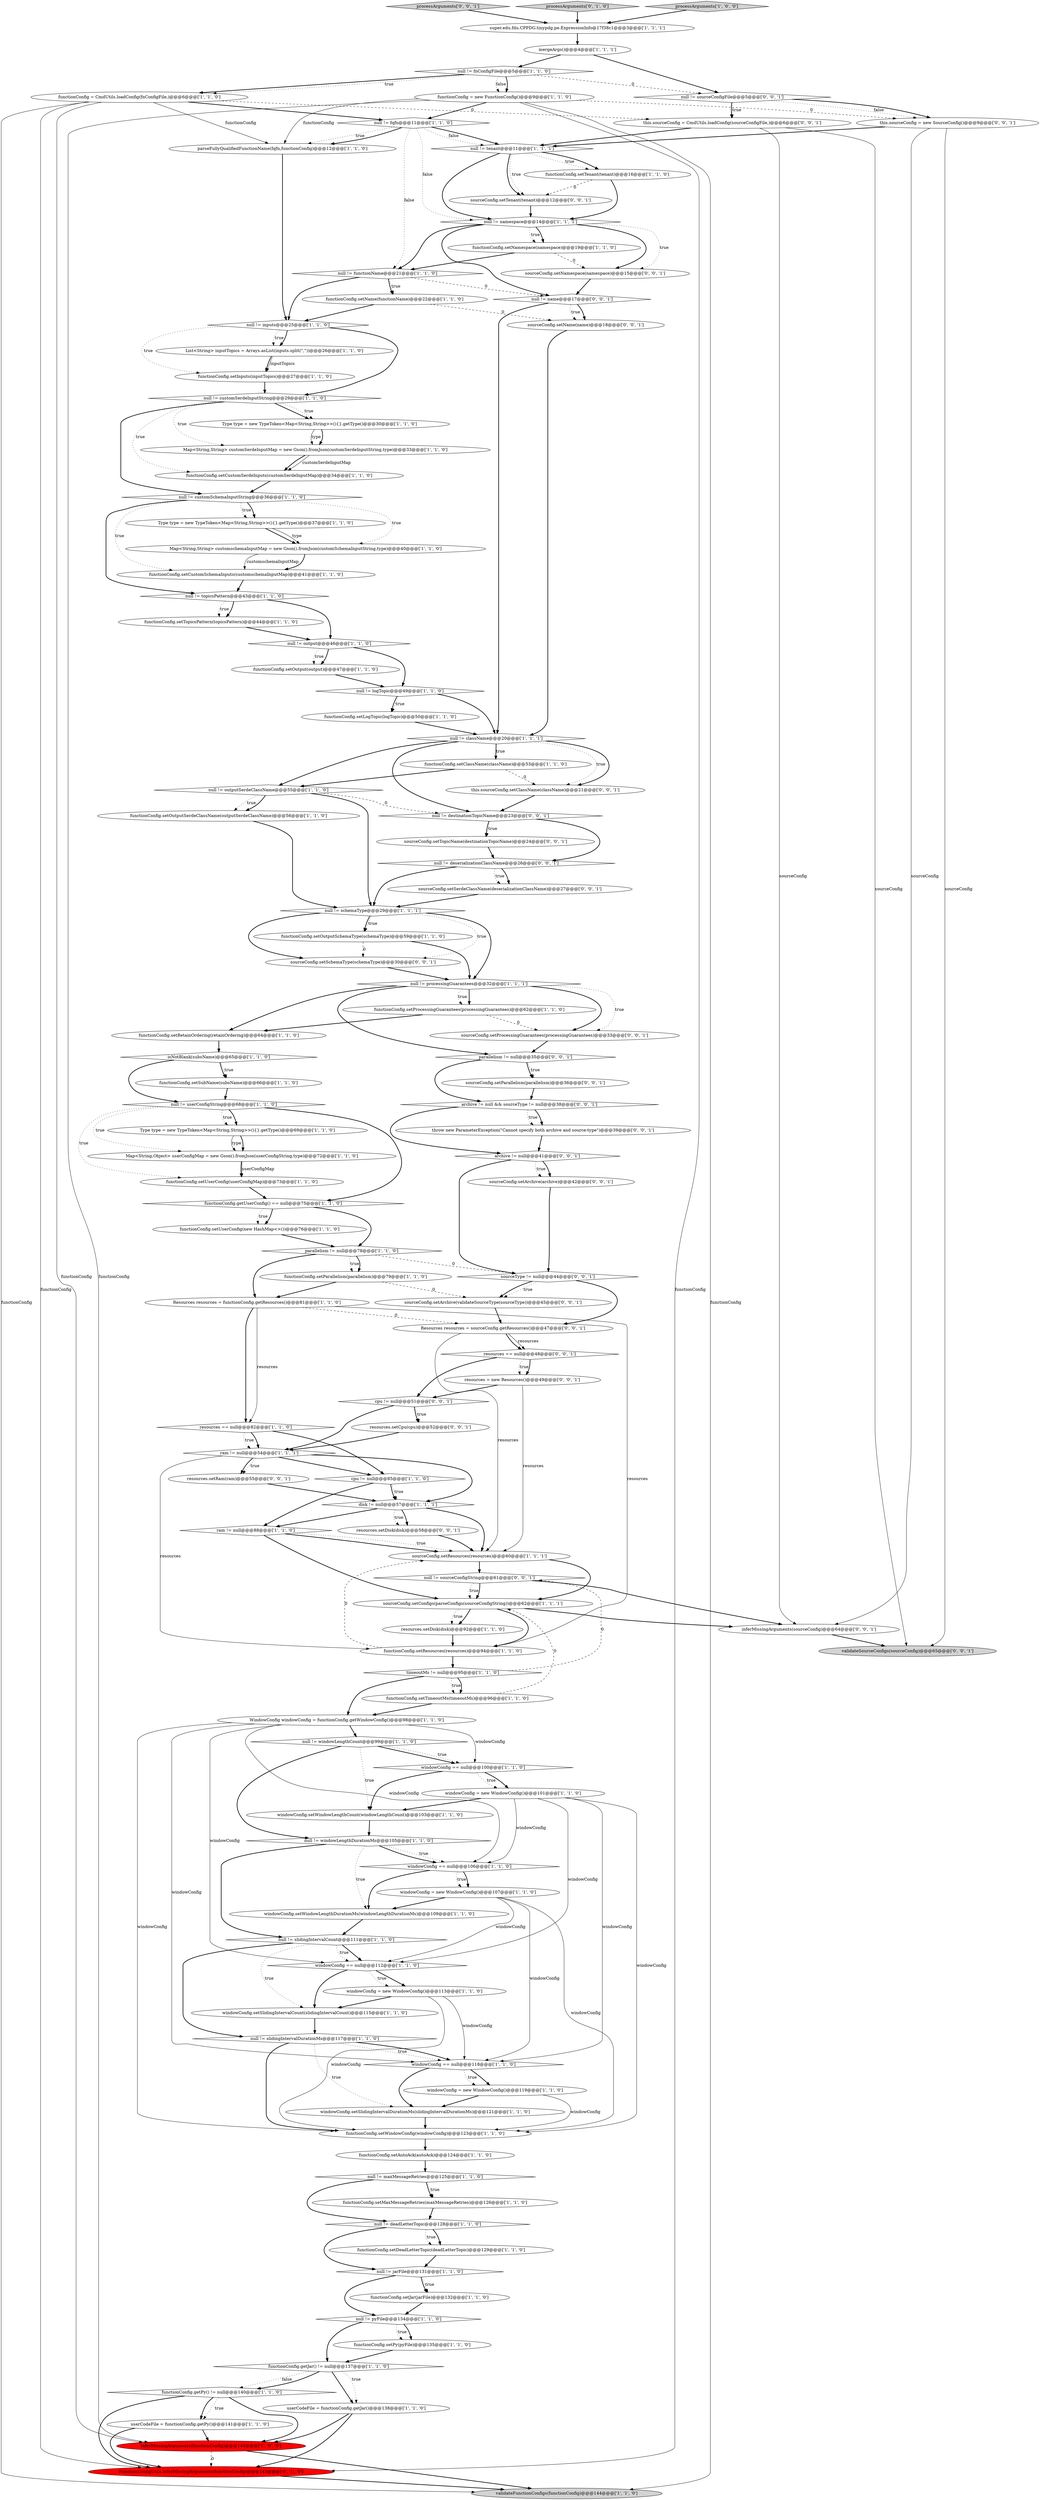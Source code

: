 digraph {
56 [style = filled, label = "functionConfig.setUserConfig(new HashMap<>())@@@76@@@['1', '1', '0']", fillcolor = white, shape = ellipse image = "AAA0AAABBB1BBB"];
24 [style = filled, label = "null != logTopic@@@49@@@['1', '1', '0']", fillcolor = white, shape = diamond image = "AAA0AAABBB1BBB"];
84 [style = filled, label = "functionConfig.setRetainOrdering(retainOrdering)@@@64@@@['1', '1', '0']", fillcolor = white, shape = ellipse image = "AAA0AAABBB1BBB"];
126 [style = filled, label = "sourceConfig.setName(name)@@@18@@@['0', '0', '1']", fillcolor = white, shape = ellipse image = "AAA0AAABBB3BBB"];
90 [style = filled, label = "functionConfig.setAutoAck(autoAck)@@@124@@@['1', '1', '0']", fillcolor = white, shape = ellipse image = "AAA0AAABBB1BBB"];
122 [style = filled, label = "null != sourceConfigFile@@@5@@@['0', '0', '1']", fillcolor = white, shape = diamond image = "AAA0AAABBB3BBB"];
36 [style = filled, label = "windowConfig == null@@@100@@@['1', '1', '0']", fillcolor = white, shape = diamond image = "AAA0AAABBB1BBB"];
85 [style = filled, label = "WindowConfig windowConfig = functionConfig.getWindowConfig()@@@98@@@['1', '1', '0']", fillcolor = white, shape = ellipse image = "AAA0AAABBB1BBB"];
105 [style = filled, label = "resources == null@@@48@@@['0', '0', '1']", fillcolor = white, shape = diamond image = "AAA0AAABBB3BBB"];
79 [style = filled, label = "null != namespace@@@14@@@['1', '1', '1']", fillcolor = white, shape = diamond image = "AAA0AAABBB1BBB"];
123 [style = filled, label = "validateSourceConfigs(sourceConfig)@@@65@@@['0', '0', '1']", fillcolor = lightgray, shape = ellipse image = "AAA0AAABBB3BBB"];
71 [style = filled, label = "windowConfig.setSlidingIntervalCount(slidingIntervalCount)@@@115@@@['1', '1', '0']", fillcolor = white, shape = ellipse image = "AAA0AAABBB1BBB"];
8 [style = filled, label = "functionConfig.setUserConfig(userConfigMap)@@@73@@@['1', '1', '0']", fillcolor = white, shape = ellipse image = "AAA0AAABBB1BBB"];
39 [style = filled, label = "userCodeFile = functionConfig.getJar()@@@138@@@['1', '1', '0']", fillcolor = white, shape = ellipse image = "AAA0AAABBB1BBB"];
103 [style = filled, label = "sourceConfig.setProcessingGuarantees(processingGuarantees)@@@33@@@['0', '0', '1']", fillcolor = white, shape = ellipse image = "AAA0AAABBB3BBB"];
73 [style = filled, label = "windowConfig.setWindowLengthCount(windowLengthCount)@@@103@@@['1', '1', '0']", fillcolor = white, shape = ellipse image = "AAA0AAABBB1BBB"];
121 [style = filled, label = "null != sourceConfigString@@@61@@@['0', '0', '1']", fillcolor = white, shape = diamond image = "AAA0AAABBB3BBB"];
30 [style = filled, label = "functionConfig.getJar() != null@@@137@@@['1', '1', '0']", fillcolor = white, shape = diamond image = "AAA0AAABBB1BBB"];
9 [style = filled, label = "null != output@@@46@@@['1', '1', '0']", fillcolor = white, shape = diamond image = "AAA0AAABBB1BBB"];
97 [style = filled, label = "processArguments['0', '0', '1']", fillcolor = lightgray, shape = diamond image = "AAA0AAABBB3BBB"];
108 [style = filled, label = "archive != null && sourceType != null@@@38@@@['0', '0', '1']", fillcolor = white, shape = diamond image = "AAA0AAABBB3BBB"];
110 [style = filled, label = "resources.setRam(ram)@@@55@@@['0', '0', '1']", fillcolor = white, shape = ellipse image = "AAA0AAABBB3BBB"];
91 [style = filled, label = "Map<String,String> customschemaInputMap = new Gson().fromJson(customSchemaInputString,type)@@@40@@@['1', '1', '0']", fillcolor = white, shape = ellipse image = "AAA0AAABBB1BBB"];
2 [style = filled, label = "null != customSchemaInputString@@@36@@@['1', '1', '0']", fillcolor = white, shape = diamond image = "AAA0AAABBB1BBB"];
28 [style = filled, label = "null != windowLengthDurationMs@@@105@@@['1', '1', '0']", fillcolor = white, shape = diamond image = "AAA0AAABBB1BBB"];
88 [style = filled, label = "null != jarFile@@@131@@@['1', '1', '0']", fillcolor = white, shape = diamond image = "AAA0AAABBB1BBB"];
80 [style = filled, label = "parseFullyQualifiedFunctionName(fqfn,functionConfig)@@@12@@@['1', '1', '0']", fillcolor = white, shape = ellipse image = "AAA0AAABBB1BBB"];
69 [style = filled, label = "validateFunctionConfigs(functionConfig)@@@144@@@['1', '1', '0']", fillcolor = lightgray, shape = ellipse image = "AAA0AAABBB1BBB"];
51 [style = filled, label = "functionConfig.setDeadLetterTopic(deadLetterTopic)@@@129@@@['1', '1', '0']", fillcolor = white, shape = ellipse image = "AAA0AAABBB1BBB"];
23 [style = filled, label = "functionConfig.setCustomSerdeInputs(customSerdeInputMap)@@@34@@@['1', '1', '0']", fillcolor = white, shape = ellipse image = "AAA0AAABBB1BBB"];
104 [style = filled, label = "inferMissingArguments(sourceConfig)@@@64@@@['0', '0', '1']", fillcolor = white, shape = ellipse image = "AAA0AAABBB3BBB"];
67 [style = filled, label = "sourceConfig.setResources(resources)@@@60@@@['1', '1', '1']", fillcolor = white, shape = ellipse image = "AAA0AAABBB1BBB"];
40 [style = filled, label = "windowConfig = new WindowConfig()@@@101@@@['1', '1', '0']", fillcolor = white, shape = ellipse image = "AAA0AAABBB1BBB"];
60 [style = filled, label = "windowConfig == null@@@112@@@['1', '1', '0']", fillcolor = white, shape = diamond image = "AAA0AAABBB1BBB"];
45 [style = filled, label = "null != deadLetterTopic@@@128@@@['1', '1', '0']", fillcolor = white, shape = diamond image = "AAA0AAABBB1BBB"];
19 [style = filled, label = "functionConfig.setCustomSchemaInputs(customschemaInputMap)@@@41@@@['1', '1', '0']", fillcolor = white, shape = ellipse image = "AAA0AAABBB1BBB"];
25 [style = filled, label = "Type type = new TypeToken<Map<String,String>>(){}.getType()@@@37@@@['1', '1', '0']", fillcolor = white, shape = ellipse image = "AAA0AAABBB1BBB"];
44 [style = filled, label = "null != inputs@@@25@@@['1', '1', '0']", fillcolor = white, shape = diamond image = "AAA0AAABBB1BBB"];
41 [style = filled, label = "windowConfig == null@@@106@@@['1', '1', '0']", fillcolor = white, shape = diamond image = "AAA0AAABBB1BBB"];
31 [style = filled, label = "null != fqfn@@@11@@@['1', '1', '0']", fillcolor = white, shape = diamond image = "AAA0AAABBB1BBB"];
5 [style = filled, label = "windowConfig = new WindowConfig()@@@119@@@['1', '1', '0']", fillcolor = white, shape = ellipse image = "AAA0AAABBB1BBB"];
35 [style = filled, label = "timeoutMs != null@@@95@@@['1', '1', '0']", fillcolor = white, shape = diamond image = "AAA0AAABBB1BBB"];
32 [style = filled, label = "sourceConfig.setConfigs(parseConfigs(sourceConfigString))@@@62@@@['1', '1', '1']", fillcolor = white, shape = ellipse image = "AAA0AAABBB1BBB"];
52 [style = filled, label = "null != topicsPattern@@@43@@@['1', '1', '0']", fillcolor = white, shape = diamond image = "AAA0AAABBB1BBB"];
124 [style = filled, label = "null != deserializationClassName@@@26@@@['0', '0', '1']", fillcolor = white, shape = diamond image = "AAA0AAABBB3BBB"];
58 [style = filled, label = "isNotBlank(subsName)@@@65@@@['1', '1', '0']", fillcolor = white, shape = diamond image = "AAA0AAABBB1BBB"];
6 [style = filled, label = "resources == null@@@82@@@['1', '1', '0']", fillcolor = white, shape = diamond image = "AAA0AAABBB1BBB"];
106 [style = filled, label = "parallelism != null@@@35@@@['0', '0', '1']", fillcolor = white, shape = diamond image = "AAA0AAABBB3BBB"];
114 [style = filled, label = "sourceConfig.setArchive(validateSourceType(sourceType))@@@45@@@['0', '0', '1']", fillcolor = white, shape = ellipse image = "AAA0AAABBB3BBB"];
81 [style = filled, label = "functionConfig.getPy() != null@@@140@@@['1', '1', '0']", fillcolor = white, shape = diamond image = "AAA0AAABBB1BBB"];
47 [style = filled, label = "functionConfig.setTimeoutMs(timeoutMs)@@@96@@@['1', '1', '0']", fillcolor = white, shape = ellipse image = "AAA0AAABBB1BBB"];
95 [style = filled, label = "FunctionConfigUtils.inferMissingArguments(functionConfig)@@@143@@@['0', '1', '0']", fillcolor = red, shape = ellipse image = "AAA1AAABBB2BBB"];
111 [style = filled, label = "sourceConfig.setParallelism(parallelism)@@@36@@@['0', '0', '1']", fillcolor = white, shape = ellipse image = "AAA0AAABBB3BBB"];
26 [style = filled, label = "functionConfig.setClassName(className)@@@53@@@['1', '1', '0']", fillcolor = white, shape = ellipse image = "AAA0AAABBB1BBB"];
14 [style = filled, label = "null != fnConfigFile@@@5@@@['1', '1', '0']", fillcolor = white, shape = diamond image = "AAA0AAABBB1BBB"];
59 [style = filled, label = "super.edu.fdu.CPPDG.tinypdg.pe.ExpressionInfo@17f38c1@@@3@@@['1', '1', '1']", fillcolor = white, shape = ellipse image = "AAA0AAABBB1BBB"];
68 [style = filled, label = "functionConfig.setProcessingGuarantees(processingGuarantees)@@@62@@@['1', '1', '0']", fillcolor = white, shape = ellipse image = "AAA0AAABBB1BBB"];
38 [style = filled, label = "functionConfig.setSubName(subsName)@@@66@@@['1', '1', '0']", fillcolor = white, shape = ellipse image = "AAA0AAABBB1BBB"];
96 [style = filled, label = "processArguments['0', '1', '0']", fillcolor = lightgray, shape = diamond image = "AAA0AAABBB2BBB"];
72 [style = filled, label = "functionConfig.setLogTopic(logTopic)@@@50@@@['1', '1', '0']", fillcolor = white, shape = ellipse image = "AAA0AAABBB1BBB"];
99 [style = filled, label = "resources = new Resources()@@@49@@@['0', '0', '1']", fillcolor = white, shape = ellipse image = "AAA0AAABBB3BBB"];
55 [style = filled, label = "windowConfig = new WindowConfig()@@@107@@@['1', '1', '0']", fillcolor = white, shape = ellipse image = "AAA0AAABBB1BBB"];
61 [style = filled, label = "windowConfig.setSlidingIntervalDurationMs(slidingIntervalDurationMs)@@@121@@@['1', '1', '0']", fillcolor = white, shape = ellipse image = "AAA0AAABBB1BBB"];
107 [style = filled, label = "sourceConfig.setTopicName(destinationTopicName)@@@24@@@['0', '0', '1']", fillcolor = white, shape = ellipse image = "AAA0AAABBB3BBB"];
21 [style = filled, label = "userCodeFile = functionConfig.getPy()@@@141@@@['1', '1', '0']", fillcolor = white, shape = ellipse image = "AAA0AAABBB1BBB"];
128 [style = filled, label = "resources.setCpu(cpu)@@@52@@@['0', '0', '1']", fillcolor = white, shape = ellipse image = "AAA0AAABBB3BBB"];
37 [style = filled, label = "functionConfig.setMaxMessageRetries(maxMessageRetries)@@@126@@@['1', '1', '0']", fillcolor = white, shape = ellipse image = "AAA0AAABBB1BBB"];
3 [style = filled, label = "null != pyFile@@@134@@@['1', '1', '0']", fillcolor = white, shape = diamond image = "AAA0AAABBB1BBB"];
82 [style = filled, label = "null != maxMessageRetries@@@125@@@['1', '1', '0']", fillcolor = white, shape = diamond image = "AAA0AAABBB1BBB"];
54 [style = filled, label = "functionConfig.setInputs(inputTopics)@@@27@@@['1', '1', '0']", fillcolor = white, shape = ellipse image = "AAA0AAABBB1BBB"];
46 [style = filled, label = "functionConfig.setOutput(output)@@@47@@@['1', '1', '0']", fillcolor = white, shape = ellipse image = "AAA0AAABBB1BBB"];
62 [style = filled, label = "functionConfig.setTenant(tenant)@@@16@@@['1', '1', '0']", fillcolor = white, shape = ellipse image = "AAA0AAABBB1BBB"];
29 [style = filled, label = "ram != null@@@54@@@['1', '1', '1']", fillcolor = white, shape = diamond image = "AAA0AAABBB1BBB"];
75 [style = filled, label = "Map<String,Object> userConfigMap = new Gson().fromJson(userConfigString,type)@@@72@@@['1', '1', '0']", fillcolor = white, shape = ellipse image = "AAA0AAABBB1BBB"];
63 [style = filled, label = "functionConfig.setTopicsPattern(topicsPattern)@@@44@@@['1', '1', '0']", fillcolor = white, shape = ellipse image = "AAA0AAABBB1BBB"];
94 [style = filled, label = "functionConfig = CmdUtils.loadConfig(fnConfigFile,)@@@6@@@['1', '1', '0']", fillcolor = white, shape = ellipse image = "AAA0AAABBB1BBB"];
53 [style = filled, label = "cpu != null@@@85@@@['1', '1', '0']", fillcolor = white, shape = diamond image = "AAA0AAABBB1BBB"];
112 [style = filled, label = "null != destinationTopicName@@@23@@@['0', '0', '1']", fillcolor = white, shape = diamond image = "AAA0AAABBB3BBB"];
4 [style = filled, label = "functionConfig = new FunctionConfig()@@@9@@@['1', '1', '0']", fillcolor = white, shape = ellipse image = "AAA0AAABBB1BBB"];
49 [style = filled, label = "Map<String,String> customSerdeInputMap = new Gson().fromJson(customSerdeInputString,type)@@@33@@@['1', '1', '0']", fillcolor = white, shape = ellipse image = "AAA0AAABBB1BBB"];
43 [style = filled, label = "List<String> inputTopics = Arrays.asList(inputs.split(\",\"))@@@26@@@['1', '1', '0']", fillcolor = white, shape = ellipse image = "AAA0AAABBB1BBB"];
129 [style = filled, label = "sourceConfig.setSchemaType(schemaType)@@@30@@@['0', '0', '1']", fillcolor = white, shape = ellipse image = "AAA0AAABBB3BBB"];
50 [style = filled, label = "functionConfig.getUserConfig() == null@@@75@@@['1', '1', '0']", fillcolor = white, shape = diamond image = "AAA0AAABBB1BBB"];
18 [style = filled, label = "Type type = new TypeToken<Map<String,String>>(){}.getType()@@@30@@@['1', '1', '0']", fillcolor = white, shape = ellipse image = "AAA0AAABBB1BBB"];
13 [style = filled, label = "processArguments['1', '0', '0']", fillcolor = lightgray, shape = diamond image = "AAA0AAABBB1BBB"];
119 [style = filled, label = "Resources resources = sourceConfig.getResources()@@@47@@@['0', '0', '1']", fillcolor = white, shape = ellipse image = "AAA0AAABBB3BBB"];
83 [style = filled, label = "functionConfig.setPy(pyFile)@@@135@@@['1', '1', '0']", fillcolor = white, shape = ellipse image = "AAA0AAABBB1BBB"];
93 [style = filled, label = "functionConfig.setResources(resources)@@@94@@@['1', '1', '0']", fillcolor = white, shape = ellipse image = "AAA0AAABBB1BBB"];
98 [style = filled, label = "this.sourceConfig.setClassName(className)@@@21@@@['0', '0', '1']", fillcolor = white, shape = ellipse image = "AAA0AAABBB3BBB"];
116 [style = filled, label = "this.sourceConfig = CmdUtils.loadConfig(sourceConfigFile,)@@@6@@@['0', '0', '1']", fillcolor = white, shape = ellipse image = "AAA0AAABBB3BBB"];
127 [style = filled, label = "cpu != null@@@51@@@['0', '0', '1']", fillcolor = white, shape = diamond image = "AAA0AAABBB3BBB"];
65 [style = filled, label = "null != className@@@20@@@['1', '1', '1']", fillcolor = white, shape = diamond image = "AAA0AAABBB1BBB"];
48 [style = filled, label = "null != slidingIntervalDurationMs@@@117@@@['1', '1', '0']", fillcolor = white, shape = diamond image = "AAA0AAABBB1BBB"];
87 [style = filled, label = "null != schemaType@@@29@@@['1', '1', '1']", fillcolor = white, shape = diamond image = "AAA0AAABBB1BBB"];
100 [style = filled, label = "this.sourceConfig = new SourceConfig()@@@9@@@['0', '0', '1']", fillcolor = white, shape = ellipse image = "AAA0AAABBB3BBB"];
78 [style = filled, label = "null != processingGuarantees@@@32@@@['1', '1', '1']", fillcolor = white, shape = diamond image = "AAA0AAABBB1BBB"];
57 [style = filled, label = "windowConfig = new WindowConfig()@@@113@@@['1', '1', '0']", fillcolor = white, shape = ellipse image = "AAA0AAABBB1BBB"];
70 [style = filled, label = "resources.setDisk(disk)@@@92@@@['1', '1', '0']", fillcolor = white, shape = ellipse image = "AAA0AAABBB1BBB"];
117 [style = filled, label = "sourceConfig.setSerdeClassName(deserializationClassName)@@@27@@@['0', '0', '1']", fillcolor = white, shape = ellipse image = "AAA0AAABBB3BBB"];
10 [style = filled, label = "parallelism != null@@@78@@@['1', '1', '0']", fillcolor = white, shape = diamond image = "AAA0AAABBB1BBB"];
115 [style = filled, label = "resources.setDisk(disk)@@@58@@@['0', '0', '1']", fillcolor = white, shape = ellipse image = "AAA0AAABBB3BBB"];
11 [style = filled, label = "mergeArgs()@@@4@@@['1', '1', '1']", fillcolor = white, shape = ellipse image = "AAA0AAABBB1BBB"];
118 [style = filled, label = "throw new ParameterException(\"Cannot specify both archive and source-type\")@@@39@@@['0', '0', '1']", fillcolor = white, shape = ellipse image = "AAA0AAABBB3BBB"];
74 [style = filled, label = "null != tenant@@@11@@@['1', '1', '1']", fillcolor = white, shape = diamond image = "AAA0AAABBB1BBB"];
101 [style = filled, label = "sourceConfig.setTenant(tenant)@@@12@@@['0', '0', '1']", fillcolor = white, shape = ellipse image = "AAA0AAABBB3BBB"];
20 [style = filled, label = "ram != null@@@88@@@['1', '1', '0']", fillcolor = white, shape = diamond image = "AAA0AAABBB1BBB"];
109 [style = filled, label = "sourceConfig.setNamespace(namespace)@@@15@@@['0', '0', '1']", fillcolor = white, shape = ellipse image = "AAA0AAABBB3BBB"];
76 [style = filled, label = "windowConfig == null@@@118@@@['1', '1', '0']", fillcolor = white, shape = diamond image = "AAA0AAABBB1BBB"];
66 [style = filled, label = "windowConfig.setWindowLengthDurationMs(windowLengthDurationMs)@@@109@@@['1', '1', '0']", fillcolor = white, shape = ellipse image = "AAA0AAABBB1BBB"];
33 [style = filled, label = "functionConfig.setOutputSchemaType(schemaType)@@@59@@@['1', '1', '0']", fillcolor = white, shape = ellipse image = "AAA0AAABBB1BBB"];
22 [style = filled, label = "Type type = new TypeToken<Map<String,String>>(){}.getType()@@@69@@@['1', '1', '0']", fillcolor = white, shape = ellipse image = "AAA0AAABBB1BBB"];
34 [style = filled, label = "functionConfig.setParallelism(parallelism)@@@79@@@['1', '1', '0']", fillcolor = white, shape = ellipse image = "AAA0AAABBB1BBB"];
15 [style = filled, label = "functionConfig.setJar(jarFile)@@@132@@@['1', '1', '0']", fillcolor = white, shape = ellipse image = "AAA0AAABBB1BBB"];
120 [style = filled, label = "null != name@@@17@@@['0', '0', '1']", fillcolor = white, shape = diamond image = "AAA0AAABBB3BBB"];
16 [style = filled, label = "functionConfig.setName(functionName)@@@22@@@['1', '1', '0']", fillcolor = white, shape = ellipse image = "AAA0AAABBB1BBB"];
27 [style = filled, label = "disk != null@@@57@@@['1', '1', '1']", fillcolor = white, shape = diamond image = "AAA0AAABBB1BBB"];
1 [style = filled, label = "functionConfig.setOutputSerdeClassName(outputSerdeClassName)@@@56@@@['1', '1', '0']", fillcolor = white, shape = ellipse image = "AAA0AAABBB1BBB"];
64 [style = filled, label = "null != slidingIntervalCount@@@111@@@['1', '1', '0']", fillcolor = white, shape = diamond image = "AAA0AAABBB1BBB"];
0 [style = filled, label = "functionConfig.setNamespace(namespace)@@@19@@@['1', '1', '0']", fillcolor = white, shape = ellipse image = "AAA0AAABBB1BBB"];
86 [style = filled, label = "null != customSerdeInputString@@@29@@@['1', '1', '0']", fillcolor = white, shape = diamond image = "AAA0AAABBB1BBB"];
42 [style = filled, label = "null != functionName@@@21@@@['1', '1', '0']", fillcolor = white, shape = diamond image = "AAA0AAABBB1BBB"];
89 [style = filled, label = "inferMissingArguments(functionConfig)@@@143@@@['1', '0', '0']", fillcolor = red, shape = ellipse image = "AAA1AAABBB1BBB"];
7 [style = filled, label = "functionConfig.setWindowConfig(windowConfig)@@@123@@@['1', '1', '0']", fillcolor = white, shape = ellipse image = "AAA0AAABBB1BBB"];
113 [style = filled, label = "archive != null@@@41@@@['0', '0', '1']", fillcolor = white, shape = diamond image = "AAA0AAABBB3BBB"];
77 [style = filled, label = "null != outputSerdeClassName@@@55@@@['1', '1', '0']", fillcolor = white, shape = diamond image = "AAA0AAABBB1BBB"];
17 [style = filled, label = "Resources resources = functionConfig.getResources()@@@81@@@['1', '1', '0']", fillcolor = white, shape = ellipse image = "AAA0AAABBB1BBB"];
12 [style = filled, label = "null != userConfigString@@@68@@@['1', '1', '0']", fillcolor = white, shape = diamond image = "AAA0AAABBB1BBB"];
125 [style = filled, label = "sourceConfig.setArchive(archive)@@@42@@@['0', '0', '1']", fillcolor = white, shape = ellipse image = "AAA0AAABBB3BBB"];
102 [style = filled, label = "sourceType != null@@@44@@@['0', '0', '1']", fillcolor = white, shape = diamond image = "AAA0AAABBB3BBB"];
92 [style = filled, label = "null != windowLengthCount@@@99@@@['1', '1', '0']", fillcolor = white, shape = diamond image = "AAA0AAABBB1BBB"];
29->110 [style = dotted, label="true"];
121->32 [style = dotted, label="true"];
65->98 [style = dotted, label="true"];
120->126 [style = bold, label=""];
11->14 [style = bold, label=""];
121->32 [style = bold, label=""];
12->8 [style = dotted, label="true"];
85->41 [style = solid, label="windowConfig"];
65->98 [style = bold, label=""];
10->34 [style = dotted, label="true"];
40->60 [style = solid, label="windowConfig"];
25->91 [style = bold, label=""];
107->124 [style = bold, label=""];
117->87 [style = bold, label=""];
38->12 [style = bold, label=""];
60->71 [style = bold, label=""];
50->56 [style = bold, label=""];
76->61 [style = bold, label=""];
106->108 [style = bold, label=""];
10->17 [style = bold, label=""];
71->48 [style = bold, label=""];
76->5 [style = bold, label=""];
44->86 [style = bold, label=""];
48->76 [style = dotted, label="true"];
101->79 [style = bold, label=""];
58->12 [style = bold, label=""];
33->78 [style = bold, label=""];
31->74 [style = bold, label=""];
79->109 [style = dotted, label="true"];
100->74 [style = bold, label=""];
21->95 [style = bold, label=""];
14->94 [style = bold, label=""];
6->29 [style = bold, label=""];
4->69 [style = solid, label="functionConfig"];
78->68 [style = dotted, label="true"];
105->127 [style = bold, label=""];
53->27 [style = bold, label=""];
70->93 [style = bold, label=""];
88->3 [style = bold, label=""];
2->25 [style = dotted, label="true"];
57->76 [style = solid, label="windowConfig"];
13->59 [style = bold, label=""];
68->103 [style = dashed, label="0"];
18->49 [style = bold, label=""];
18->49 [style = solid, label="type"];
85->7 [style = solid, label="windowConfig"];
42->44 [style = bold, label=""];
51->88 [style = bold, label=""];
40->7 [style = solid, label="windowConfig"];
67->121 [style = bold, label=""];
29->110 [style = bold, label=""];
58->38 [style = dotted, label="true"];
66->64 [style = bold, label=""];
35->47 [style = dotted, label="true"];
16->126 [style = dashed, label="0"];
34->17 [style = bold, label=""];
50->10 [style = bold, label=""];
26->77 [style = bold, label=""];
113->125 [style = bold, label=""];
113->102 [style = bold, label=""];
79->0 [style = dotted, label="true"];
17->119 [style = dashed, label="0"];
79->120 [style = bold, label=""];
110->27 [style = bold, label=""];
27->67 [style = bold, label=""];
100->123 [style = solid, label="sourceConfig"];
55->7 [style = solid, label="windowConfig"];
111->108 [style = bold, label=""];
2->52 [style = bold, label=""];
86->2 [style = bold, label=""];
92->73 [style = dotted, label="true"];
32->70 [style = bold, label=""];
99->127 [style = bold, label=""];
30->39 [style = dotted, label="true"];
4->89 [style = solid, label="functionConfig"];
43->54 [style = solid, label="inputTopics"];
2->25 [style = bold, label=""];
32->93 [style = bold, label=""];
64->60 [style = bold, label=""];
3->30 [style = bold, label=""];
81->89 [style = bold, label=""];
9->24 [style = bold, label=""];
12->22 [style = bold, label=""];
127->128 [style = bold, label=""];
121->104 [style = bold, label=""];
64->60 [style = dotted, label="true"];
76->5 [style = dotted, label="true"];
2->91 [style = dotted, label="true"];
53->27 [style = dotted, label="true"];
32->104 [style = bold, label=""];
105->99 [style = dotted, label="true"];
17->93 [style = solid, label="resources"];
108->113 [style = bold, label=""];
124->87 [style = bold, label=""];
77->112 [style = dashed, label="0"];
20->67 [style = dotted, label="true"];
12->75 [style = dotted, label="true"];
86->18 [style = bold, label=""];
77->1 [style = dotted, label="true"];
24->72 [style = bold, label=""];
21->89 [style = bold, label=""];
24->72 [style = dotted, label="true"];
44->43 [style = dotted, label="true"];
52->9 [style = bold, label=""];
91->19 [style = bold, label=""];
118->113 [style = bold, label=""];
46->24 [style = bold, label=""];
39->89 [style = bold, label=""];
0->42 [style = bold, label=""];
62->79 [style = bold, label=""];
78->103 [style = dotted, label="true"];
119->67 [style = solid, label="resources"];
77->87 [style = bold, label=""];
22->75 [style = bold, label=""];
53->20 [style = bold, label=""];
41->66 [style = bold, label=""];
85->36 [style = solid, label="windowConfig"];
17->6 [style = solid, label="resources"];
57->71 [style = bold, label=""];
92->36 [style = bold, label=""];
36->40 [style = dotted, label="true"];
82->37 [style = dotted, label="true"];
74->79 [style = bold, label=""];
124->117 [style = bold, label=""];
99->67 [style = solid, label="resources"];
39->95 [style = bold, label=""];
56->10 [style = bold, label=""];
65->112 [style = bold, label=""];
129->78 [style = bold, label=""];
6->53 [style = bold, label=""];
20->67 [style = bold, label=""];
29->27 [style = bold, label=""];
60->57 [style = bold, label=""];
59->11 [style = bold, label=""];
122->116 [style = bold, label=""];
82->45 [style = bold, label=""];
87->33 [style = dotted, label="true"];
12->22 [style = dotted, label="true"];
10->34 [style = bold, label=""];
49->23 [style = solid, label="customSerdeInputMap"];
86->49 [style = dotted, label="true"];
68->84 [style = bold, label=""];
65->26 [style = dotted, label="true"];
3->83 [style = bold, label=""];
61->7 [style = bold, label=""];
86->18 [style = dotted, label="true"];
5->61 [style = bold, label=""];
6->29 [style = dotted, label="true"];
84->58 [style = bold, label=""];
114->119 [style = bold, label=""];
64->71 [style = dotted, label="true"];
94->89 [style = solid, label="functionConfig"];
22->75 [style = solid, label="type"];
47->32 [style = dashed, label="0"];
90->82 [style = bold, label=""];
126->65 [style = bold, label=""];
37->45 [style = bold, label=""];
78->106 [style = bold, label=""];
31->80 [style = dotted, label="true"];
83->30 [style = bold, label=""];
42->16 [style = dotted, label="true"];
122->100 [style = dotted, label="false"];
119->105 [style = solid, label="resources"];
102->114 [style = dotted, label="true"];
78->68 [style = bold, label=""];
93->35 [style = bold, label=""];
127->128 [style = dotted, label="true"];
27->20 [style = bold, label=""];
55->66 [style = bold, label=""];
28->41 [style = dotted, label="true"];
52->63 [style = bold, label=""];
102->119 [style = bold, label=""];
2->19 [style = dotted, label="true"];
122->116 [style = dotted, label="true"];
14->4 [style = bold, label=""];
81->21 [style = dotted, label="true"];
74->62 [style = dotted, label="true"];
95->69 [style = bold, label=""];
92->36 [style = dotted, label="true"];
65->26 [style = bold, label=""];
120->126 [style = dotted, label="true"];
36->40 [style = bold, label=""];
0->109 [style = dashed, label="0"];
57->7 [style = solid, label="windowConfig"];
94->116 [style = dashed, label="0"];
17->6 [style = bold, label=""];
45->51 [style = bold, label=""];
31->74 [style = dotted, label="false"];
78->84 [style = bold, label=""];
78->103 [style = bold, label=""];
100->104 [style = solid, label="sourceConfig"];
9->46 [style = bold, label=""];
40->41 [style = solid, label="windowConfig"];
42->16 [style = bold, label=""];
48->76 [style = bold, label=""];
1->87 [style = bold, label=""];
36->73 [style = bold, label=""];
65->77 [style = bold, label=""];
60->57 [style = dotted, label="true"];
49->23 [style = bold, label=""];
27->115 [style = bold, label=""];
5->7 [style = solid, label="windowConfig"];
15->3 [style = bold, label=""];
87->129 [style = dotted, label="true"];
85->92 [style = bold, label=""];
52->63 [style = dotted, label="true"];
28->41 [style = bold, label=""];
80->44 [style = bold, label=""];
55->60 [style = solid, label="windowConfig"];
93->67 [style = dashed, label="0"];
30->81 [style = dotted, label="false"];
4->31 [style = bold, label=""];
81->21 [style = bold, label=""];
58->38 [style = bold, label=""];
45->88 [style = bold, label=""];
29->93 [style = solid, label="resources"];
28->66 [style = dotted, label="true"];
75->8 [style = solid, label="userConfigMap"];
96->59 [style = bold, label=""];
28->64 [style = bold, label=""];
74->62 [style = bold, label=""];
79->109 [style = bold, label=""];
72->65 [style = bold, label=""];
86->23 [style = dotted, label="true"];
45->51 [style = dotted, label="true"];
94->80 [style = solid, label="functionConfig"];
16->44 [style = bold, label=""];
62->101 [style = dashed, label="0"];
87->33 [style = bold, label=""];
75->8 [style = bold, label=""];
30->81 [style = bold, label=""];
94->95 [style = solid, label="functionConfig"];
9->46 [style = dotted, label="true"];
81->95 [style = bold, label=""];
85->76 [style = solid, label="windowConfig"];
82->37 [style = bold, label=""];
116->74 [style = bold, label=""];
124->117 [style = dotted, label="true"];
41->55 [style = dotted, label="true"];
106->111 [style = dotted, label="true"];
34->114 [style = dashed, label="0"];
8->50 [style = bold, label=""];
48->7 [style = bold, label=""];
67->32 [style = bold, label=""];
120->65 [style = bold, label=""];
112->124 [style = bold, label=""];
23->2 [style = bold, label=""];
31->42 [style = dotted, label="false"];
74->101 [style = dotted, label="true"];
31->79 [style = dotted, label="false"];
3->83 [style = dotted, label="true"];
128->29 [style = bold, label=""];
43->54 [style = bold, label=""];
87->78 [style = bold, label=""];
14->122 [style = dashed, label="0"];
29->53 [style = bold, label=""];
77->1 [style = bold, label=""];
27->115 [style = dotted, label="true"];
112->107 [style = bold, label=""];
26->98 [style = dashed, label="0"];
47->85 [style = bold, label=""];
12->50 [style = bold, label=""];
44->54 [style = dotted, label="true"];
33->129 [style = dashed, label="0"];
35->121 [style = dashed, label="0"];
63->9 [style = bold, label=""];
4->80 [style = solid, label="functionConfig"];
97->59 [style = bold, label=""];
85->60 [style = solid, label="windowConfig"];
54->86 [style = bold, label=""];
89->69 [style = bold, label=""];
104->123 [style = bold, label=""];
74->101 [style = bold, label=""];
41->55 [style = bold, label=""];
127->29 [style = bold, label=""];
25->91 [style = solid, label="type"];
94->69 [style = solid, label="functionConfig"];
4->95 [style = solid, label="functionConfig"];
108->118 [style = bold, label=""];
20->32 [style = bold, label=""];
79->0 [style = bold, label=""];
40->76 [style = solid, label="windowConfig"];
48->61 [style = dotted, label="true"];
79->42 [style = bold, label=""];
73->28 [style = bold, label=""];
113->125 [style = dotted, label="true"];
40->73 [style = bold, label=""];
116->123 [style = solid, label="sourceConfig"];
44->43 [style = bold, label=""];
14->94 [style = dotted, label="true"];
112->107 [style = dotted, label="true"];
94->31 [style = bold, label=""];
108->118 [style = dotted, label="true"];
89->95 [style = dashed, label="0"];
35->85 [style = bold, label=""];
32->70 [style = dotted, label="true"];
11->122 [style = bold, label=""];
105->99 [style = bold, label=""];
4->100 [style = dashed, label="0"];
88->15 [style = dotted, label="true"];
50->56 [style = dotted, label="true"];
125->102 [style = bold, label=""];
119->105 [style = bold, label=""];
35->47 [style = bold, label=""];
116->104 [style = solid, label="sourceConfig"];
88->15 [style = bold, label=""];
30->39 [style = bold, label=""];
91->19 [style = solid, label="customschemaInputMap"];
98->112 [style = bold, label=""];
92->28 [style = bold, label=""];
103->106 [style = bold, label=""];
7->90 [style = bold, label=""];
31->80 [style = bold, label=""];
109->120 [style = bold, label=""];
87->129 [style = bold, label=""];
106->111 [style = bold, label=""];
24->65 [style = bold, label=""];
102->114 [style = bold, label=""];
115->67 [style = bold, label=""];
14->4 [style = dotted, label="false"];
64->48 [style = bold, label=""];
55->76 [style = solid, label="windowConfig"];
42->120 [style = dashed, label="0"];
19->52 [style = bold, label=""];
10->102 [style = dashed, label="0"];
122->100 [style = bold, label=""];
}
